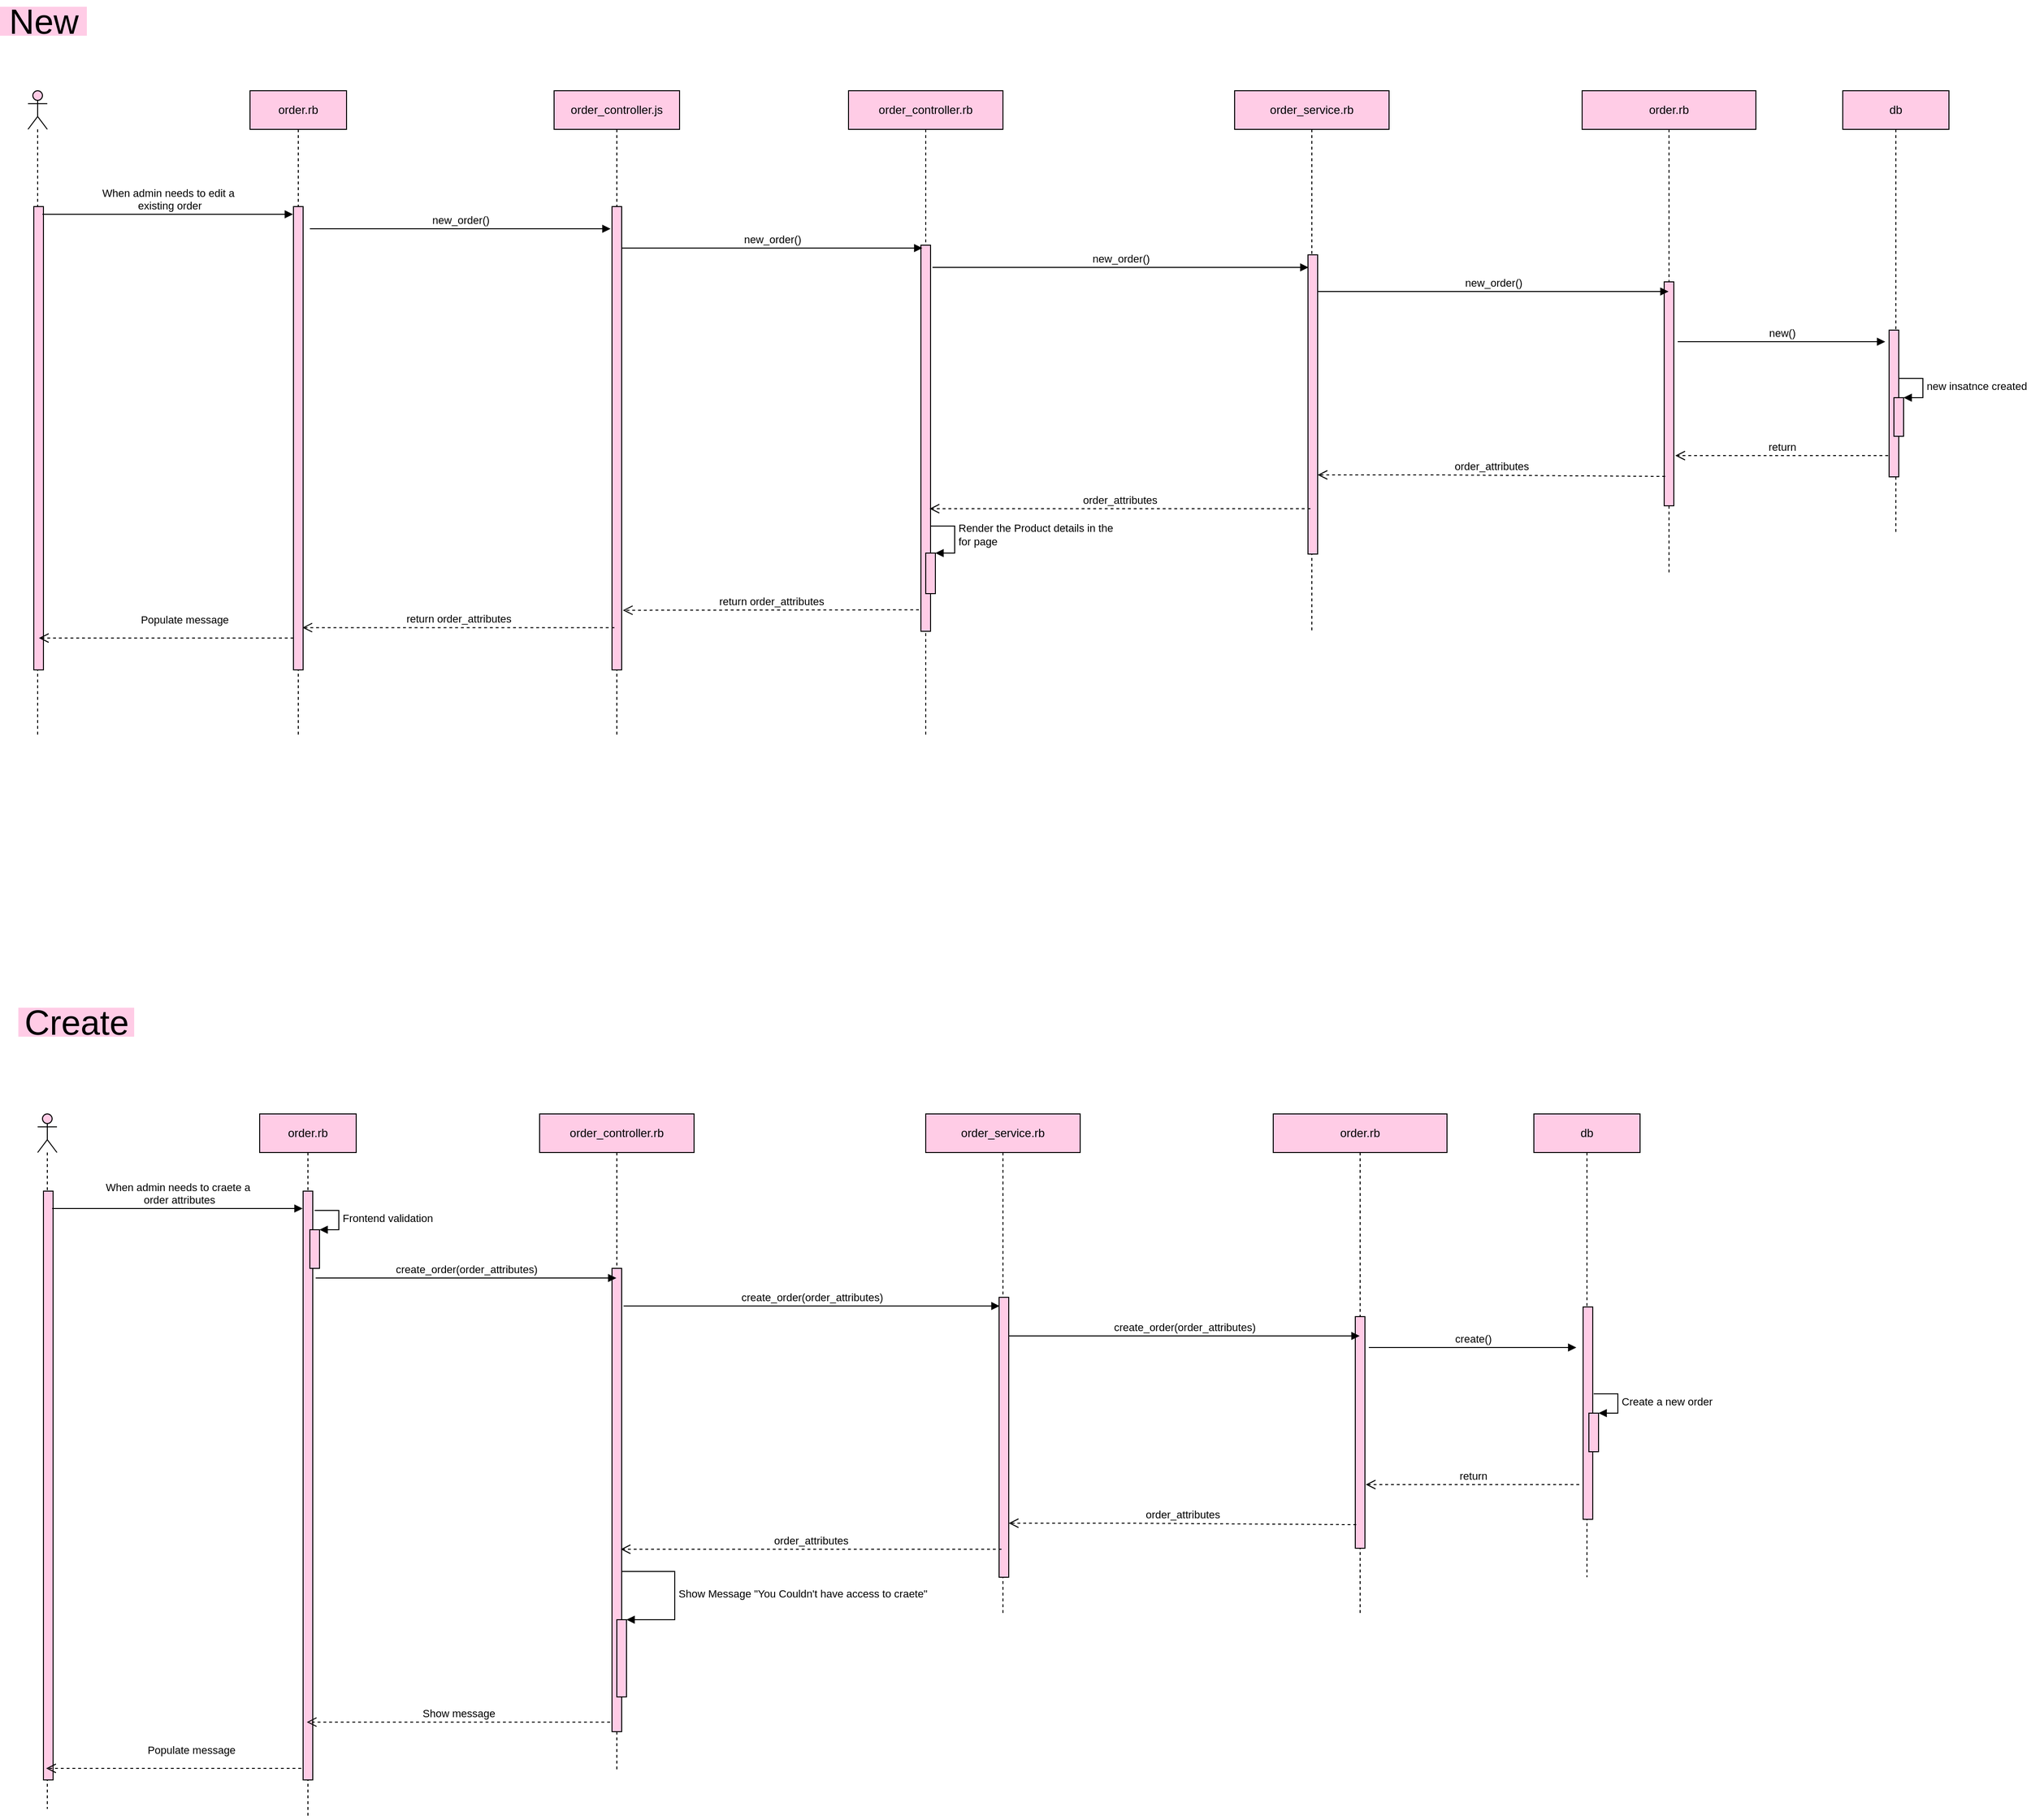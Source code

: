<mxfile version="13.0.3" type="device" pages="3"><diagram id="nm7BS-JDiV_uuHnRwD9k" name="Create"><mxGraphModel dx="1268" dy="1805" grid="1" gridSize="10" guides="1" tooltips="1" connect="1" arrows="1" fold="1" page="1" pageScale="1" pageWidth="827" pageHeight="1169" math="0" shadow="0"><root><mxCell id="0"/><mxCell id="1" parent="0"/><mxCell id="7N0BUDodsYGgZZPjnXrO-1" value="" style="shape=umlLifeline;participant=umlActor;perimeter=lifelinePerimeter;whiteSpace=wrap;html=1;container=1;collapsible=0;recursiveResize=0;verticalAlign=top;spacingTop=36;labelBackgroundColor=#ffffff;outlineConnect=0;fillColor=#FFCCE6;" parent="1" vertex="1"><mxGeometry x="40" y="40" width="20" height="720" as="geometry"/></mxCell><mxCell id="7N0BUDodsYGgZZPjnXrO-11" value="" style="html=1;points=[];perimeter=orthogonalPerimeter;fillColor=#FFCCE6;" parent="7N0BUDodsYGgZZPjnXrO-1" vertex="1"><mxGeometry x="6" y="80" width="10" height="610" as="geometry"/></mxCell><mxCell id="7N0BUDodsYGgZZPjnXrO-2" value="order.rb" style="shape=umlLifeline;perimeter=lifelinePerimeter;whiteSpace=wrap;html=1;container=1;collapsible=0;recursiveResize=0;outlineConnect=0;fillColor=#FFCCE6;" parent="1" vertex="1"><mxGeometry x="270" y="40" width="100" height="730" as="geometry"/></mxCell><mxCell id="7N0BUDodsYGgZZPjnXrO-12" value="" style="html=1;points=[];perimeter=orthogonalPerimeter;fillColor=#FFCCE6;" parent="7N0BUDodsYGgZZPjnXrO-2" vertex="1"><mxGeometry x="45" y="80" width="10" height="610" as="geometry"/></mxCell><mxCell id="7N0BUDodsYGgZZPjnXrO-27" value="" style="html=1;points=[];perimeter=orthogonalPerimeter;fillColor=#FFCCE6;" parent="7N0BUDodsYGgZZPjnXrO-2" vertex="1"><mxGeometry x="52" y="120" width="10" height="40" as="geometry"/></mxCell><mxCell id="7N0BUDodsYGgZZPjnXrO-28" value="Frontend validation" style="edgeStyle=orthogonalEdgeStyle;html=1;align=left;spacingLeft=2;endArrow=block;rounded=0;entryX=1;entryY=0;fillColor=#FFCCE6;" parent="7N0BUDodsYGgZZPjnXrO-2" target="7N0BUDodsYGgZZPjnXrO-27" edge="1"><mxGeometry relative="1" as="geometry"><mxPoint x="57" y="100" as="sourcePoint"/><Array as="points"><mxPoint x="82" y="100"/></Array></mxGeometry></mxCell><mxCell id="7N0BUDodsYGgZZPjnXrO-4" value="order_controller.rb" style="shape=umlLifeline;perimeter=lifelinePerimeter;whiteSpace=wrap;html=1;container=1;collapsible=0;recursiveResize=0;outlineConnect=0;fillColor=#FFCCE6;" parent="1" vertex="1"><mxGeometry x="560" y="40" width="160" height="680" as="geometry"/></mxCell><mxCell id="7N0BUDodsYGgZZPjnXrO-13" value="" style="html=1;points=[];perimeter=orthogonalPerimeter;fillColor=#FFCCE6;" parent="7N0BUDodsYGgZZPjnXrO-4" vertex="1"><mxGeometry x="75" y="160" width="10" height="480" as="geometry"/></mxCell><mxCell id="7N0BUDodsYGgZZPjnXrO-7" value="db" style="shape=umlLifeline;perimeter=lifelinePerimeter;whiteSpace=wrap;html=1;container=1;collapsible=0;recursiveResize=0;outlineConnect=0;fillColor=#FFCCE6;" parent="1" vertex="1"><mxGeometry x="1590" y="40" width="110" height="480" as="geometry"/></mxCell><mxCell id="7N0BUDodsYGgZZPjnXrO-16" value="" style="html=1;points=[];perimeter=orthogonalPerimeter;fillColor=#FFCCE6;" parent="7N0BUDodsYGgZZPjnXrO-7" vertex="1"><mxGeometry x="51" y="200" width="10" height="220" as="geometry"/></mxCell><mxCell id="7N0BUDodsYGgZZPjnXrO-32" value="" style="html=1;points=[];perimeter=orthogonalPerimeter;fillColor=#FFCCE6;" parent="7N0BUDodsYGgZZPjnXrO-7" vertex="1"><mxGeometry x="57" y="310" width="10" height="40" as="geometry"/></mxCell><mxCell id="7N0BUDodsYGgZZPjnXrO-33" value="Create a new order" style="edgeStyle=orthogonalEdgeStyle;html=1;align=left;spacingLeft=2;endArrow=block;rounded=0;entryX=1;entryY=0;fillColor=#FFCCE6;" parent="7N0BUDodsYGgZZPjnXrO-7" target="7N0BUDodsYGgZZPjnXrO-32" edge="1"><mxGeometry relative="1" as="geometry"><mxPoint x="62" y="290" as="sourcePoint"/><Array as="points"><mxPoint x="87" y="290"/></Array></mxGeometry></mxCell><mxCell id="7N0BUDodsYGgZZPjnXrO-5" value="order_service.rb" style="shape=umlLifeline;perimeter=lifelinePerimeter;whiteSpace=wrap;html=1;container=1;collapsible=0;recursiveResize=0;outlineConnect=0;fillColor=#FFCCE6;" parent="1" vertex="1"><mxGeometry x="960" y="40" width="160" height="520" as="geometry"/></mxCell><mxCell id="7N0BUDodsYGgZZPjnXrO-6" value="order.rb" style="shape=umlLifeline;perimeter=lifelinePerimeter;whiteSpace=wrap;html=1;container=1;collapsible=0;recursiveResize=0;outlineConnect=0;fillColor=#FFCCE6;" parent="1" vertex="1"><mxGeometry x="1320" y="40" width="180" height="520" as="geometry"/></mxCell><mxCell id="7N0BUDodsYGgZZPjnXrO-14" value="" style="html=1;points=[];perimeter=orthogonalPerimeter;fillColor=#FFCCE6;" parent="1" vertex="1"><mxGeometry x="1036" y="230" width="10" height="290" as="geometry"/></mxCell><mxCell id="7N0BUDodsYGgZZPjnXrO-15" value="" style="html=1;points=[];perimeter=orthogonalPerimeter;fillColor=#FFCCE6;" parent="1" vertex="1"><mxGeometry x="1405" y="250" width="10" height="240" as="geometry"/></mxCell><mxCell id="7N0BUDodsYGgZZPjnXrO-17" value="When admin needs to craete a&lt;br&gt;&amp;nbsp;order attributes" style="html=1;verticalAlign=bottom;endArrow=block;fillColor=#FFCCE6;" parent="1" edge="1"><mxGeometry width="80" relative="1" as="geometry"><mxPoint x="55" y="138" as="sourcePoint"/><mxPoint x="314.5" y="138" as="targetPoint"/></mxGeometry></mxCell><mxCell id="7N0BUDodsYGgZZPjnXrO-18" value="Populate message" style="html=1;verticalAlign=bottom;endArrow=open;dashed=1;endSize=8;exitX=-0.2;exitY=0.95;exitDx=0;exitDy=0;exitPerimeter=0;fillColor=#FFCCE6;" parent="1" edge="1"><mxGeometry x="-0.138" y="-10" relative="1" as="geometry"><mxPoint x="313" y="718.0" as="sourcePoint"/><mxPoint x="48.833" y="718.0" as="targetPoint"/><mxPoint as="offset"/></mxGeometry></mxCell><mxCell id="7N0BUDodsYGgZZPjnXrO-19" value="create_order(order_attributes)" style="html=1;verticalAlign=bottom;endArrow=block;fillColor=#FFCCE6;" parent="1" edge="1"><mxGeometry width="80" relative="1" as="geometry"><mxPoint x="328" y="210" as="sourcePoint"/><mxPoint x="639.5" y="210" as="targetPoint"/></mxGeometry></mxCell><mxCell id="7N0BUDodsYGgZZPjnXrO-20" value="create_order(order_attributes)" style="html=1;verticalAlign=bottom;endArrow=block;fillColor=#FFCCE6;" parent="1" edge="1"><mxGeometry width="80" relative="1" as="geometry"><mxPoint x="647" y="239" as="sourcePoint"/><mxPoint x="1036.5" y="239" as="targetPoint"/></mxGeometry></mxCell><mxCell id="7N0BUDodsYGgZZPjnXrO-21" value="create_order(order_attributes)" style="html=1;verticalAlign=bottom;endArrow=block;fillColor=#FFCCE6;" parent="1" edge="1"><mxGeometry width="80" relative="1" as="geometry"><mxPoint x="1046" y="270" as="sourcePoint"/><mxPoint x="1409.5" y="270" as="targetPoint"/></mxGeometry></mxCell><mxCell id="7N0BUDodsYGgZZPjnXrO-22" value="create()" style="html=1;verticalAlign=bottom;endArrow=block;fillColor=#FFCCE6;" parent="1" edge="1"><mxGeometry width="80" relative="1" as="geometry"><mxPoint x="1419" y="282" as="sourcePoint"/><mxPoint x="1634" y="282" as="targetPoint"/></mxGeometry></mxCell><mxCell id="7N0BUDodsYGgZZPjnXrO-23" value="return" style="html=1;verticalAlign=bottom;endArrow=open;dashed=1;endSize=8;fillColor=#FFCCE6;" parent="1" edge="1"><mxGeometry relative="1" as="geometry"><mxPoint x="1637" y="424" as="sourcePoint"/><mxPoint x="1415.833" y="424" as="targetPoint"/></mxGeometry></mxCell><mxCell id="7N0BUDodsYGgZZPjnXrO-24" value="Show message" style="html=1;verticalAlign=bottom;endArrow=open;dashed=1;endSize=8;exitX=-0.2;exitY=0.932;exitDx=0;exitDy=0;exitPerimeter=0;fillColor=#FFCCE6;" parent="1" edge="1"><mxGeometry relative="1" as="geometry"><mxPoint x="633" y="670.08" as="sourcePoint"/><mxPoint x="318.833" y="670.08" as="targetPoint"/></mxGeometry></mxCell><mxCell id="7N0BUDodsYGgZZPjnXrO-25" value="order_attributes" style="html=1;verticalAlign=bottom;endArrow=open;dashed=1;endSize=8;exitX=0.1;exitY=0.526;exitDx=0;exitDy=0;exitPerimeter=0;fillColor=#FFCCE6;" parent="1" edge="1"><mxGeometry relative="1" as="geometry"><mxPoint x="1406.0" y="465.55" as="sourcePoint"/><mxPoint x="1046" y="464" as="targetPoint"/><Array as="points"><mxPoint x="1170" y="464"/></Array></mxGeometry></mxCell><mxCell id="7N0BUDodsYGgZZPjnXrO-26" value="order_attributes" style="html=1;verticalAlign=bottom;endArrow=open;dashed=1;endSize=8;fillColor=#FFCCE6;" parent="1" edge="1"><mxGeometry relative="1" as="geometry"><mxPoint x="1038.5" y="491" as="sourcePoint"/><mxPoint x="644" y="491" as="targetPoint"/></mxGeometry></mxCell><mxCell id="7N0BUDodsYGgZZPjnXrO-35" value="" style="html=1;points=[];perimeter=orthogonalPerimeter;fillColor=#FFCCE6;" parent="1" vertex="1"><mxGeometry x="640" y="564" width="10" height="80" as="geometry"/></mxCell><mxCell id="7N0BUDodsYGgZZPjnXrO-36" value="Show Message &quot;You Couldn't have access to craete&quot;" style="edgeStyle=orthogonalEdgeStyle;html=1;align=left;spacingLeft=2;endArrow=block;rounded=0;entryX=1;entryY=0;fillColor=#FFCCE6;" parent="1" target="7N0BUDodsYGgZZPjnXrO-35" edge="1"><mxGeometry relative="1" as="geometry"><mxPoint x="645" y="514" as="sourcePoint"/><Array as="points"><mxPoint x="700" y="514"/><mxPoint x="700" y="564"/></Array></mxGeometry></mxCell><mxCell id="Ip2Vl62T8jifObT4WqKM-1" value="" style="shape=umlLifeline;participant=umlActor;perimeter=lifelinePerimeter;whiteSpace=wrap;html=1;container=1;collapsible=0;recursiveResize=0;verticalAlign=top;spacingTop=36;labelBackgroundColor=#ffffff;outlineConnect=0;fillColor=#FFCCE6;" parent="1" vertex="1"><mxGeometry x="30" y="-1020" width="20" height="670" as="geometry"/></mxCell><mxCell id="Ip2Vl62T8jifObT4WqKM-2" value="" style="html=1;points=[];perimeter=orthogonalPerimeter;fillColor=#FFCCE6;" parent="Ip2Vl62T8jifObT4WqKM-1" vertex="1"><mxGeometry x="6" y="120" width="10" height="480" as="geometry"/></mxCell><mxCell id="Ip2Vl62T8jifObT4WqKM-3" value="order.rb" style="shape=umlLifeline;perimeter=lifelinePerimeter;whiteSpace=wrap;html=1;container=1;collapsible=0;recursiveResize=0;outlineConnect=0;fillColor=#FFCCE6;" parent="1" vertex="1"><mxGeometry x="260" y="-1020" width="100" height="670" as="geometry"/></mxCell><mxCell id="Ip2Vl62T8jifObT4WqKM-4" value="" style="html=1;points=[];perimeter=orthogonalPerimeter;fillColor=#FFCCE6;" parent="Ip2Vl62T8jifObT4WqKM-3" vertex="1"><mxGeometry x="45" y="120" width="10" height="480" as="geometry"/></mxCell><mxCell id="Ip2Vl62T8jifObT4WqKM-5" value="order_controller.rb" style="shape=umlLifeline;perimeter=lifelinePerimeter;whiteSpace=wrap;html=1;container=1;collapsible=0;recursiveResize=0;outlineConnect=0;fillColor=#FFCCE6;" parent="1" vertex="1"><mxGeometry x="880" y="-1020" width="160" height="670" as="geometry"/></mxCell><mxCell id="Ip2Vl62T8jifObT4WqKM-6" value="" style="html=1;points=[];perimeter=orthogonalPerimeter;fillColor=#FFCCE6;" parent="Ip2Vl62T8jifObT4WqKM-5" vertex="1"><mxGeometry x="75" y="160" width="10" height="400" as="geometry"/></mxCell><mxCell id="Ip2Vl62T8jifObT4WqKM-7" value="db" style="shape=umlLifeline;perimeter=lifelinePerimeter;whiteSpace=wrap;html=1;container=1;collapsible=0;recursiveResize=0;outlineConnect=0;fillColor=#FFCCE6;" parent="1" vertex="1"><mxGeometry x="1910" y="-1020" width="110" height="460" as="geometry"/></mxCell><mxCell id="Ip2Vl62T8jifObT4WqKM-8" value="" style="html=1;points=[];perimeter=orthogonalPerimeter;fillColor=#FFCCE6;" parent="Ip2Vl62T8jifObT4WqKM-7" vertex="1"><mxGeometry x="48" y="248" width="10" height="152" as="geometry"/></mxCell><mxCell id="Ip2Vl62T8jifObT4WqKM-9" value="" style="html=1;points=[];perimeter=orthogonalPerimeter;fillColor=#FFCCE6;" parent="Ip2Vl62T8jifObT4WqKM-7" vertex="1"><mxGeometry x="53" y="318" width="10" height="40" as="geometry"/></mxCell><mxCell id="Ip2Vl62T8jifObT4WqKM-10" value="new insatnce created&amp;nbsp;" style="edgeStyle=orthogonalEdgeStyle;html=1;align=left;spacingLeft=2;endArrow=block;rounded=0;entryX=1;entryY=0;fillColor=#FFCCE6;" parent="Ip2Vl62T8jifObT4WqKM-7" target="Ip2Vl62T8jifObT4WqKM-9" edge="1"><mxGeometry relative="1" as="geometry"><mxPoint x="58" y="298" as="sourcePoint"/><Array as="points"><mxPoint x="83" y="298"/></Array></mxGeometry></mxCell><mxCell id="Ip2Vl62T8jifObT4WqKM-11" value="order_service.rb" style="shape=umlLifeline;perimeter=lifelinePerimeter;whiteSpace=wrap;html=1;container=1;collapsible=0;recursiveResize=0;outlineConnect=0;fillColor=#FFCCE6;" parent="1" vertex="1"><mxGeometry x="1280" y="-1020" width="160" height="560" as="geometry"/></mxCell><mxCell id="Ip2Vl62T8jifObT4WqKM-12" value="order.rb" style="shape=umlLifeline;perimeter=lifelinePerimeter;whiteSpace=wrap;html=1;container=1;collapsible=0;recursiveResize=0;outlineConnect=0;fillColor=#FFCCE6;" parent="1" vertex="1"><mxGeometry x="1640" y="-1020" width="180" height="500" as="geometry"/></mxCell><mxCell id="Ip2Vl62T8jifObT4WqKM-13" value="" style="html=1;points=[];perimeter=orthogonalPerimeter;fillColor=#FFCCE6;" parent="1" vertex="1"><mxGeometry x="1356" y="-850" width="10" height="310" as="geometry"/></mxCell><mxCell id="Ip2Vl62T8jifObT4WqKM-14" value="" style="html=1;points=[];perimeter=orthogonalPerimeter;fillColor=#FFCCE6;" parent="1" vertex="1"><mxGeometry x="1725" y="-822" width="10" height="232" as="geometry"/></mxCell><mxCell id="Ip2Vl62T8jifObT4WqKM-15" value="When admin needs to edit a&lt;br&gt;&amp;nbsp;existing order" style="html=1;verticalAlign=bottom;endArrow=block;fillColor=#FFCCE6;" parent="1" edge="1"><mxGeometry width="80" relative="1" as="geometry"><mxPoint x="45" y="-892" as="sourcePoint"/><mxPoint x="304.5" y="-892" as="targetPoint"/></mxGeometry></mxCell><mxCell id="Ip2Vl62T8jifObT4WqKM-16" value="Populate message" style="html=1;verticalAlign=bottom;endArrow=open;dashed=1;endSize=8;exitX=-0.2;exitY=0.95;exitDx=0;exitDy=0;exitPerimeter=0;fillColor=#FFCCE6;" parent="1" edge="1"><mxGeometry x="-0.138" y="-10" relative="1" as="geometry"><mxPoint x="305" y="-453" as="sourcePoint"/><mxPoint x="41.324" y="-453" as="targetPoint"/><mxPoint as="offset"/></mxGeometry></mxCell><mxCell id="Ip2Vl62T8jifObT4WqKM-17" value="new_order()" style="html=1;verticalAlign=bottom;endArrow=block;fillColor=#FFCCE6;" parent="1" edge="1"><mxGeometry width="80" relative="1" as="geometry"><mxPoint x="645" y="-857" as="sourcePoint"/><mxPoint x="956.5" y="-857" as="targetPoint"/></mxGeometry></mxCell><mxCell id="Ip2Vl62T8jifObT4WqKM-18" value="new_order()" style="html=1;verticalAlign=bottom;endArrow=block;fillColor=#FFCCE6;" parent="1" edge="1"><mxGeometry width="80" relative="1" as="geometry"><mxPoint x="967" y="-837" as="sourcePoint"/><mxPoint x="1356.5" y="-837" as="targetPoint"/></mxGeometry></mxCell><mxCell id="Ip2Vl62T8jifObT4WqKM-19" value="new_order()" style="html=1;verticalAlign=bottom;endArrow=block;fillColor=#FFCCE6;" parent="1" edge="1"><mxGeometry width="80" relative="1" as="geometry"><mxPoint x="1366" y="-812" as="sourcePoint"/><mxPoint x="1729.5" y="-812" as="targetPoint"/></mxGeometry></mxCell><mxCell id="Ip2Vl62T8jifObT4WqKM-20" value="new()" style="html=1;verticalAlign=bottom;endArrow=block;fillColor=#FFCCE6;" parent="1" edge="1"><mxGeometry width="80" relative="1" as="geometry"><mxPoint x="1739" y="-760" as="sourcePoint"/><mxPoint x="1954" y="-760" as="targetPoint"/></mxGeometry></mxCell><mxCell id="Ip2Vl62T8jifObT4WqKM-21" value="return" style="html=1;verticalAlign=bottom;endArrow=open;dashed=1;endSize=8;fillColor=#FFCCE6;" parent="1" edge="1"><mxGeometry relative="1" as="geometry"><mxPoint x="1957" y="-642" as="sourcePoint"/><mxPoint x="1736.5" y="-642" as="targetPoint"/></mxGeometry></mxCell><mxCell id="Ip2Vl62T8jifObT4WqKM-22" value="return order_attributes" style="html=1;verticalAlign=bottom;endArrow=open;dashed=1;endSize=8;exitX=-0.2;exitY=0.932;exitDx=0;exitDy=0;exitPerimeter=0;entryX=1.129;entryY=0.798;entryDx=0;entryDy=0;entryPerimeter=0;fillColor=#FFCCE6;" parent="1" edge="1"><mxGeometry relative="1" as="geometry"><mxPoint x="953.0" y="-482.28" as="sourcePoint"/><mxPoint x="646.29" y="-481.76" as="targetPoint"/></mxGeometry></mxCell><mxCell id="Ip2Vl62T8jifObT4WqKM-23" value="order_attributes" style="html=1;verticalAlign=bottom;endArrow=open;dashed=1;endSize=8;exitX=0.1;exitY=0.526;exitDx=0;exitDy=0;exitPerimeter=0;fillColor=#FFCCE6;" parent="1" edge="1"><mxGeometry relative="1" as="geometry"><mxPoint x="1726" y="-620.45" as="sourcePoint"/><mxPoint x="1366" y="-622" as="targetPoint"/><Array as="points"><mxPoint x="1490" y="-622"/></Array></mxGeometry></mxCell><mxCell id="Ip2Vl62T8jifObT4WqKM-24" value="order_attributes" style="html=1;verticalAlign=bottom;endArrow=open;dashed=1;endSize=8;fillColor=#FFCCE6;" parent="1" edge="1"><mxGeometry relative="1" as="geometry"><mxPoint x="1358.5" y="-587" as="sourcePoint"/><mxPoint x="964.0" y="-587" as="targetPoint"/></mxGeometry></mxCell><mxCell id="Ip2Vl62T8jifObT4WqKM-25" value="" style="html=1;points=[];perimeter=orthogonalPerimeter;fillColor=#FFCCE6;" parent="1" vertex="1"><mxGeometry x="960" y="-541" width="10" height="42" as="geometry"/></mxCell><mxCell id="Ip2Vl62T8jifObT4WqKM-26" value="Render the Product details in the&amp;nbsp;&lt;br&gt;for page" style="edgeStyle=orthogonalEdgeStyle;html=1;align=left;spacingLeft=2;endArrow=block;rounded=0;entryX=1;entryY=0;fillColor=#FFCCE6;" parent="1" target="Ip2Vl62T8jifObT4WqKM-25" edge="1"><mxGeometry relative="1" as="geometry"><mxPoint x="970" y="-569.0" as="sourcePoint"/><Array as="points"><mxPoint x="965" y="-569"/><mxPoint x="990" y="-569"/><mxPoint x="990" y="-541"/></Array></mxGeometry></mxCell><mxCell id="Ip2Vl62T8jifObT4WqKM-27" value="order_controller.js" style="shape=umlLifeline;perimeter=lifelinePerimeter;whiteSpace=wrap;html=1;container=1;collapsible=0;recursiveResize=0;outlineConnect=0;fillColor=#FFCCE6;" parent="1" vertex="1"><mxGeometry x="575" y="-1020" width="130" height="670" as="geometry"/></mxCell><mxCell id="Ip2Vl62T8jifObT4WqKM-28" value="" style="html=1;points=[];perimeter=orthogonalPerimeter;fillColor=#FFCCE6;" parent="Ip2Vl62T8jifObT4WqKM-27" vertex="1"><mxGeometry x="60" y="120" width="10" height="480" as="geometry"/></mxCell><mxCell id="Ip2Vl62T8jifObT4WqKM-29" value="new_order()" style="html=1;verticalAlign=bottom;endArrow=block;fillColor=#FFCCE6;" parent="1" edge="1"><mxGeometry width="80" relative="1" as="geometry"><mxPoint x="322" y="-877" as="sourcePoint"/><mxPoint x="633.5" y="-877" as="targetPoint"/></mxGeometry></mxCell><mxCell id="Ip2Vl62T8jifObT4WqKM-30" value="return order_attributes" style="html=1;verticalAlign=bottom;endArrow=open;dashed=1;endSize=8;entryX=1.129;entryY=0.798;entryDx=0;entryDy=0;entryPerimeter=0;fillColor=#FFCCE6;" parent="1" edge="1"><mxGeometry relative="1" as="geometry"><mxPoint x="637.5" y="-463.76" as="sourcePoint"/><mxPoint x="314.29" y="-463.76" as="targetPoint"/></mxGeometry></mxCell><mxCell id="Ip2Vl62T8jifObT4WqKM-38" value="&lt;font style=&quot;font-size: 36px&quot;&gt;New&lt;/font&gt;" style="text;html=1;align=center;verticalAlign=middle;resizable=0;points=[];autosize=1;fillColor=#FFCCE6;" parent="1" vertex="1"><mxGeometry x="1" y="-1107" width="90" height="30" as="geometry"/></mxCell><mxCell id="Ip2Vl62T8jifObT4WqKM-39" value="&lt;font style=&quot;font-size: 36px&quot;&gt;Create&lt;/font&gt;" style="text;html=1;align=center;verticalAlign=middle;resizable=0;points=[];autosize=1;fillColor=#FFCCE6;" parent="1" vertex="1"><mxGeometry x="20" y="-70" width="120" height="30" as="geometry"/></mxCell></root></mxGraphModel></diagram><diagram id="yzkjlndB5CCbAwkxDMme" name="Update"><mxGraphModel dx="2095" dy="2974" grid="1" gridSize="10" guides="1" tooltips="1" connect="1" arrows="1" fold="1" page="1" pageScale="1" pageWidth="827" pageHeight="1169" math="0" shadow="0"><root><mxCell id="dAuo-VSmr6j9BvZcp_Sr-0"/><mxCell id="dAuo-VSmr6j9BvZcp_Sr-1" parent="dAuo-VSmr6j9BvZcp_Sr-0"/><mxCell id="L5x3Cxgw_IZW_KWPJqDj-0" value="" style="shape=umlLifeline;participant=umlActor;perimeter=lifelinePerimeter;whiteSpace=wrap;html=1;container=1;collapsible=0;recursiveResize=0;verticalAlign=top;spacingTop=36;labelBackgroundColor=#ffffff;outlineConnect=0;fillColor=#FFE6CC;" parent="dAuo-VSmr6j9BvZcp_Sr-1" vertex="1"><mxGeometry x="-270" y="-1160" width="20" height="840" as="geometry"/></mxCell><mxCell id="L5x3Cxgw_IZW_KWPJqDj-1" value="" style="html=1;points=[];perimeter=orthogonalPerimeter;fillColor=#FFE6CC;" parent="L5x3Cxgw_IZW_KWPJqDj-0" vertex="1"><mxGeometry x="6" y="120" width="10" height="670" as="geometry"/></mxCell><mxCell id="L5x3Cxgw_IZW_KWPJqDj-2" value="order.rb" style="shape=umlLifeline;perimeter=lifelinePerimeter;whiteSpace=wrap;html=1;container=1;collapsible=0;recursiveResize=0;outlineConnect=0;fillColor=#FFE6CC;" parent="dAuo-VSmr6j9BvZcp_Sr-1" vertex="1"><mxGeometry x="-40" y="-1160" width="100" height="880" as="geometry"/></mxCell><mxCell id="L5x3Cxgw_IZW_KWPJqDj-3" value="" style="html=1;points=[];perimeter=orthogonalPerimeter;fillColor=#FFE6CC;" parent="L5x3Cxgw_IZW_KWPJqDj-2" vertex="1"><mxGeometry x="45" y="120" width="10" height="680" as="geometry"/></mxCell><mxCell id="L5x3Cxgw_IZW_KWPJqDj-6" value="order_controller.rb" style="shape=umlLifeline;perimeter=lifelinePerimeter;whiteSpace=wrap;html=1;container=1;collapsible=0;recursiveResize=0;outlineConnect=0;fillColor=#FFE6CC;" parent="dAuo-VSmr6j9BvZcp_Sr-1" vertex="1"><mxGeometry x="580" y="-1160" width="160" height="810" as="geometry"/></mxCell><mxCell id="L5x3Cxgw_IZW_KWPJqDj-7" value="" style="html=1;points=[];perimeter=orthogonalPerimeter;fillColor=#FFE6CC;" parent="L5x3Cxgw_IZW_KWPJqDj-6" vertex="1"><mxGeometry x="75" y="160" width="10" height="610" as="geometry"/></mxCell><mxCell id="L5x3Cxgw_IZW_KWPJqDj-8" value="db" style="shape=umlLifeline;perimeter=lifelinePerimeter;whiteSpace=wrap;html=1;container=1;collapsible=0;recursiveResize=0;outlineConnect=0;fillColor=#FFE6CC;" parent="dAuo-VSmr6j9BvZcp_Sr-1" vertex="1"><mxGeometry x="1610" y="-1160" width="110" height="650" as="geometry"/></mxCell><mxCell id="L5x3Cxgw_IZW_KWPJqDj-9" value="" style="html=1;points=[];perimeter=orthogonalPerimeter;fillColor=#FFE6CC;" parent="L5x3Cxgw_IZW_KWPJqDj-8" vertex="1"><mxGeometry x="48" y="248" width="10" height="370" as="geometry"/></mxCell><mxCell id="L5x3Cxgw_IZW_KWPJqDj-10" value="" style="html=1;points=[];perimeter=orthogonalPerimeter;fillColor=#FFE6CC;" parent="L5x3Cxgw_IZW_KWPJqDj-8" vertex="1"><mxGeometry x="53" y="318" width="10" height="40" as="geometry"/></mxCell><mxCell id="L5x3Cxgw_IZW_KWPJqDj-11" value="given id data is existed" style="edgeStyle=orthogonalEdgeStyle;html=1;align=left;spacingLeft=2;endArrow=block;rounded=0;entryX=1;entryY=0;fillColor=#FFE6CC;" parent="L5x3Cxgw_IZW_KWPJqDj-8" target="L5x3Cxgw_IZW_KWPJqDj-10" edge="1"><mxGeometry relative="1" as="geometry"><mxPoint x="58" y="298" as="sourcePoint"/><Array as="points"><mxPoint x="83" y="298"/></Array></mxGeometry></mxCell><mxCell id="L5x3Cxgw_IZW_KWPJqDj-12" value="order_service.rb" style="shape=umlLifeline;perimeter=lifelinePerimeter;whiteSpace=wrap;html=1;container=1;collapsible=0;recursiveResize=0;outlineConnect=0;fillColor=#FFE6CC;" parent="dAuo-VSmr6j9BvZcp_Sr-1" vertex="1"><mxGeometry x="980" y="-1160" width="160" height="750" as="geometry"/></mxCell><mxCell id="L5x3Cxgw_IZW_KWPJqDj-13" value="order.rb" style="shape=umlLifeline;perimeter=lifelinePerimeter;whiteSpace=wrap;html=1;container=1;collapsible=0;recursiveResize=0;outlineConnect=0;fillColor=#FFE6CC;" parent="dAuo-VSmr6j9BvZcp_Sr-1" vertex="1"><mxGeometry x="1340" y="-1160" width="180" height="690" as="geometry"/></mxCell><mxCell id="L5x3Cxgw_IZW_KWPJqDj-14" value="" style="html=1;points=[];perimeter=orthogonalPerimeter;fillColor=#FFE6CC;" parent="dAuo-VSmr6j9BvZcp_Sr-1" vertex="1"><mxGeometry x="1056" y="-990" width="10" height="520" as="geometry"/></mxCell><mxCell id="L5x3Cxgw_IZW_KWPJqDj-15" value="" style="html=1;points=[];perimeter=orthogonalPerimeter;fillColor=#FFE6CC;" parent="dAuo-VSmr6j9BvZcp_Sr-1" vertex="1"><mxGeometry x="1425" y="-962" width="10" height="430" as="geometry"/></mxCell><mxCell id="L5x3Cxgw_IZW_KWPJqDj-16" value="When admin needs to edit a&lt;br&gt;&amp;nbsp;existing order" style="html=1;verticalAlign=bottom;endArrow=block;fillColor=#FFE6CC;" parent="dAuo-VSmr6j9BvZcp_Sr-1" edge="1"><mxGeometry width="80" relative="1" as="geometry"><mxPoint x="-255" y="-1032" as="sourcePoint"/><mxPoint x="4.5" y="-1032" as="targetPoint"/></mxGeometry></mxCell><mxCell id="L5x3Cxgw_IZW_KWPJqDj-17" value="Populate message" style="html=1;verticalAlign=bottom;endArrow=open;dashed=1;endSize=8;exitX=-0.2;exitY=0.95;exitDx=0;exitDy=0;exitPerimeter=0;fillColor=#FFE6CC;" parent="dAuo-VSmr6j9BvZcp_Sr-1" edge="1"><mxGeometry x="-0.138" y="-10" relative="1" as="geometry"><mxPoint x="5" y="-401" as="sourcePoint"/><mxPoint x="-258.676" y="-401" as="targetPoint"/><mxPoint as="offset"/></mxGeometry></mxCell><mxCell id="L5x3Cxgw_IZW_KWPJqDj-18" value="edit_order(order_id)" style="html=1;verticalAlign=bottom;endArrow=block;fillColor=#FFE6CC;" parent="dAuo-VSmr6j9BvZcp_Sr-1" edge="1"><mxGeometry width="80" relative="1" as="geometry"><mxPoint x="345" y="-997" as="sourcePoint"/><mxPoint x="656.5" y="-997" as="targetPoint"/></mxGeometry></mxCell><mxCell id="L5x3Cxgw_IZW_KWPJqDj-19" value="edit_order(order_id)" style="html=1;verticalAlign=bottom;endArrow=block;fillColor=#FFE6CC;" parent="dAuo-VSmr6j9BvZcp_Sr-1" edge="1"><mxGeometry width="80" relative="1" as="geometry"><mxPoint x="667" y="-977" as="sourcePoint"/><mxPoint x="1056.5" y="-977" as="targetPoint"/></mxGeometry></mxCell><mxCell id="L5x3Cxgw_IZW_KWPJqDj-20" value="edit_order(order_id)" style="html=1;verticalAlign=bottom;endArrow=block;fillColor=#FFE6CC;" parent="dAuo-VSmr6j9BvZcp_Sr-1" edge="1"><mxGeometry width="80" relative="1" as="geometry"><mxPoint x="1066" y="-952" as="sourcePoint"/><mxPoint x="1429.5" y="-952" as="targetPoint"/></mxGeometry></mxCell><mxCell id="L5x3Cxgw_IZW_KWPJqDj-21" value="exists?(order_id)" style="html=1;verticalAlign=bottom;endArrow=block;fillColor=#FFE6CC;" parent="dAuo-VSmr6j9BvZcp_Sr-1" edge="1"><mxGeometry width="80" relative="1" as="geometry"><mxPoint x="1439" y="-900" as="sourcePoint"/><mxPoint x="1654" y="-900" as="targetPoint"/></mxGeometry></mxCell><mxCell id="L5x3Cxgw_IZW_KWPJqDj-22" value="return" style="html=1;verticalAlign=bottom;endArrow=open;dashed=1;endSize=8;fillColor=#FFE6CC;" parent="dAuo-VSmr6j9BvZcp_Sr-1" edge="1"><mxGeometry relative="1" as="geometry"><mxPoint x="1657" y="-782" as="sourcePoint"/><mxPoint x="1436.5" y="-782" as="targetPoint"/></mxGeometry></mxCell><mxCell id="L5x3Cxgw_IZW_KWPJqDj-23" value="return order_attributes" style="html=1;verticalAlign=bottom;endArrow=open;dashed=1;endSize=8;exitX=-0.2;exitY=0.932;exitDx=0;exitDy=0;exitPerimeter=0;entryX=1.129;entryY=0.798;entryDx=0;entryDy=0;entryPerimeter=0;fillColor=#FFE6CC;" parent="dAuo-VSmr6j9BvZcp_Sr-1" edge="1"><mxGeometry relative="1" as="geometry"><mxPoint x="653.0" y="-430.28" as="sourcePoint"/><mxPoint x="346.29" y="-429.76" as="targetPoint"/></mxGeometry></mxCell><mxCell id="L5x3Cxgw_IZW_KWPJqDj-24" value="return order_attributes" style="html=1;verticalAlign=bottom;endArrow=open;dashed=1;endSize=8;exitX=0.1;exitY=0.526;exitDx=0;exitDy=0;exitPerimeter=0;fillColor=#FFE6CC;" parent="dAuo-VSmr6j9BvZcp_Sr-1" edge="1"><mxGeometry relative="1" as="geometry"><mxPoint x="1426" y="-760.45" as="sourcePoint"/><mxPoint x="1066" y="-762" as="targetPoint"/><Array as="points"><mxPoint x="1190" y="-762"/></Array></mxGeometry></mxCell><mxCell id="L5x3Cxgw_IZW_KWPJqDj-25" value="return order_attributes" style="html=1;verticalAlign=bottom;endArrow=open;dashed=1;endSize=8;fillColor=#FFE6CC;" parent="dAuo-VSmr6j9BvZcp_Sr-1" edge="1"><mxGeometry relative="1" as="geometry"><mxPoint x="1058.5" y="-535" as="sourcePoint"/><mxPoint x="664" y="-535" as="targetPoint"/></mxGeometry></mxCell><mxCell id="L5x3Cxgw_IZW_KWPJqDj-26" value="" style="html=1;points=[];perimeter=orthogonalPerimeter;fillColor=#FFE6CC;" parent="dAuo-VSmr6j9BvZcp_Sr-1" vertex="1"><mxGeometry x="660" y="-489" width="10" height="42" as="geometry"/></mxCell><mxCell id="L5x3Cxgw_IZW_KWPJqDj-27" value="Render the order details in the&amp;nbsp;&lt;br&gt;for page" style="edgeStyle=orthogonalEdgeStyle;html=1;align=left;spacingLeft=2;endArrow=block;rounded=0;entryX=1;entryY=0;fillColor=#FFE6CC;" parent="dAuo-VSmr6j9BvZcp_Sr-1" target="L5x3Cxgw_IZW_KWPJqDj-26" edge="1"><mxGeometry relative="1" as="geometry"><mxPoint x="670" y="-517" as="sourcePoint"/><Array as="points"><mxPoint x="665" y="-517"/><mxPoint x="690" y="-517"/><mxPoint x="690" y="-489"/></Array></mxGeometry></mxCell><mxCell id="L5x3Cxgw_IZW_KWPJqDj-29" value="order_controller.js" style="shape=umlLifeline;perimeter=lifelinePerimeter;whiteSpace=wrap;html=1;container=1;collapsible=0;recursiveResize=0;outlineConnect=0;fillColor=#FFE6CC;" parent="dAuo-VSmr6j9BvZcp_Sr-1" vertex="1"><mxGeometry x="275" y="-1160" width="130" height="840" as="geometry"/></mxCell><mxCell id="L5x3Cxgw_IZW_KWPJqDj-30" value="" style="html=1;points=[];perimeter=orthogonalPerimeter;fillColor=#FFE6CC;" parent="L5x3Cxgw_IZW_KWPJqDj-29" vertex="1"><mxGeometry x="60" y="120" width="10" height="660" as="geometry"/></mxCell><mxCell id="L5x3Cxgw_IZW_KWPJqDj-31" value="edit_order(order_id)" style="html=1;verticalAlign=bottom;endArrow=block;fillColor=#FFE6CC;" parent="dAuo-VSmr6j9BvZcp_Sr-1" edge="1"><mxGeometry width="80" relative="1" as="geometry"><mxPoint x="22" y="-1017" as="sourcePoint"/><mxPoint x="333.5" y="-1017" as="targetPoint"/></mxGeometry></mxCell><mxCell id="L5x3Cxgw_IZW_KWPJqDj-32" value="return order_attributes" style="html=1;verticalAlign=bottom;endArrow=open;dashed=1;endSize=8;entryX=1.129;entryY=0.798;entryDx=0;entryDy=0;entryPerimeter=0;fillColor=#FFE6CC;" parent="dAuo-VSmr6j9BvZcp_Sr-1" edge="1"><mxGeometry relative="1" as="geometry"><mxPoint x="337.5" y="-411.76" as="sourcePoint"/><mxPoint x="14.29" y="-411.76" as="targetPoint"/></mxGeometry></mxCell><mxCell id="L5x3Cxgw_IZW_KWPJqDj-43" value="if order exists?" style="shape=umlFrame;whiteSpace=wrap;html=1;fillColor=#FFE6CC;width=160;height=50;" parent="dAuo-VSmr6j9BvZcp_Sr-1" vertex="1"><mxGeometry x="970" y="-752" width="430" height="240" as="geometry"/></mxCell><mxCell id="L5x3Cxgw_IZW_KWPJqDj-46" value="edit_order(order_id)" style="html=1;verticalAlign=bottom;endArrow=block;fillColor=#FFE6CC;" parent="dAuo-VSmr6j9BvZcp_Sr-1" edge="1"><mxGeometry width="80" relative="1" as="geometry"><mxPoint x="1066" y="-702" as="sourcePoint"/><mxPoint x="1429.5" y="-702" as="targetPoint"/></mxGeometry></mxCell><mxCell id="L5x3Cxgw_IZW_KWPJqDj-49" value="find(order_id)" style="html=1;verticalAlign=bottom;endArrow=block;fillColor=#FFE6CC;" parent="dAuo-VSmr6j9BvZcp_Sr-1" edge="1"><mxGeometry width="80" relative="1" as="geometry"><mxPoint x="1439" y="-680" as="sourcePoint"/><mxPoint x="1654" y="-680" as="targetPoint"/></mxGeometry></mxCell><mxCell id="L5x3Cxgw_IZW_KWPJqDj-50" value="return" style="html=1;verticalAlign=bottom;endArrow=open;dashed=1;endSize=8;fillColor=#FFE6CC;" parent="dAuo-VSmr6j9BvZcp_Sr-1" edge="1"><mxGeometry relative="1" as="geometry"><mxPoint x="1657" y="-571" as="sourcePoint"/><mxPoint x="1436.5" y="-571" as="targetPoint"/></mxGeometry></mxCell><mxCell id="L5x3Cxgw_IZW_KWPJqDj-53" value="" style="html=1;points=[];perimeter=orthogonalPerimeter;fillColor=#FFE6CC;" parent="dAuo-VSmr6j9BvZcp_Sr-1" vertex="1"><mxGeometry x="1664" y="-639" width="10" height="40" as="geometry"/></mxCell><mxCell id="L5x3Cxgw_IZW_KWPJqDj-54" value="get the data for the &lt;br&gt;respective id&amp;nbsp;" style="edgeStyle=orthogonalEdgeStyle;html=1;align=left;spacingLeft=2;endArrow=block;rounded=0;entryX=1;entryY=0;fillColor=#FFE6CC;" parent="dAuo-VSmr6j9BvZcp_Sr-1" target="L5x3Cxgw_IZW_KWPJqDj-53" edge="1"><mxGeometry relative="1" as="geometry"><mxPoint x="1669" y="-659" as="sourcePoint"/><Array as="points"><mxPoint x="1694" y="-659"/></Array></mxGeometry></mxCell><mxCell id="L5x3Cxgw_IZW_KWPJqDj-55" value="return order_attributes" style="html=1;verticalAlign=bottom;endArrow=open;dashed=1;endSize=8;fillColor=#FFE6CC;" parent="dAuo-VSmr6j9BvZcp_Sr-1" edge="1"><mxGeometry relative="1" as="geometry"><mxPoint x="1424.5" y="-554" as="sourcePoint"/><mxPoint x="1065" y="-554" as="targetPoint"/><Array as="points"><mxPoint x="1189" y="-554"/></Array></mxGeometry></mxCell><mxCell id="L5x3Cxgw_IZW_KWPJqDj-59" value="" style="shape=umlLifeline;participant=umlActor;perimeter=lifelinePerimeter;whiteSpace=wrap;html=1;container=1;collapsible=0;recursiveResize=0;verticalAlign=top;spacingTop=36;labelBackgroundColor=#ffffff;outlineConnect=0;fillColor=#FFE6CC;" parent="dAuo-VSmr6j9BvZcp_Sr-1" vertex="1"><mxGeometry x="-270" y="-20" width="20" height="720" as="geometry"/></mxCell><mxCell id="L5x3Cxgw_IZW_KWPJqDj-60" value="" style="html=1;points=[];perimeter=orthogonalPerimeter;fillColor=#FFE6CC;" parent="L5x3Cxgw_IZW_KWPJqDj-59" vertex="1"><mxGeometry x="6" y="120" width="10" height="560" as="geometry"/></mxCell><mxCell id="L5x3Cxgw_IZW_KWPJqDj-61" value="order.rb" style="shape=umlLifeline;perimeter=lifelinePerimeter;whiteSpace=wrap;html=1;container=1;collapsible=0;recursiveResize=0;outlineConnect=0;fillColor=#FFE6CC;" parent="dAuo-VSmr6j9BvZcp_Sr-1" vertex="1"><mxGeometry x="-40" y="-20" width="100" height="720" as="geometry"/></mxCell><mxCell id="L5x3Cxgw_IZW_KWPJqDj-62" value="" style="html=1;points=[];perimeter=orthogonalPerimeter;fillColor=#FFE6CC;" parent="L5x3Cxgw_IZW_KWPJqDj-61" vertex="1"><mxGeometry x="45" y="120" width="10" height="560" as="geometry"/></mxCell><mxCell id="L5x3Cxgw_IZW_KWPJqDj-63" value="order_controller.rb" style="shape=umlLifeline;perimeter=lifelinePerimeter;whiteSpace=wrap;html=1;container=1;collapsible=0;recursiveResize=0;outlineConnect=0;fillColor=#FFE6CC;" parent="dAuo-VSmr6j9BvZcp_Sr-1" vertex="1"><mxGeometry x="580" y="-20" width="160" height="680" as="geometry"/></mxCell><mxCell id="L5x3Cxgw_IZW_KWPJqDj-64" value="" style="html=1;points=[];perimeter=orthogonalPerimeter;fillColor=#FFE6CC;" parent="L5x3Cxgw_IZW_KWPJqDj-63" vertex="1"><mxGeometry x="75" y="160" width="10" height="480" as="geometry"/></mxCell><mxCell id="L5x3Cxgw_IZW_KWPJqDj-65" value="db" style="shape=umlLifeline;perimeter=lifelinePerimeter;whiteSpace=wrap;html=1;container=1;collapsible=0;recursiveResize=0;outlineConnect=0;fillColor=#FFE6CC;" parent="dAuo-VSmr6j9BvZcp_Sr-1" vertex="1"><mxGeometry x="1610" y="-20" width="110" height="560" as="geometry"/></mxCell><mxCell id="L5x3Cxgw_IZW_KWPJqDj-66" value="" style="html=1;points=[];perimeter=orthogonalPerimeter;fillColor=#FFE6CC;" parent="L5x3Cxgw_IZW_KWPJqDj-65" vertex="1"><mxGeometry x="48" y="210" width="10" height="330" as="geometry"/></mxCell><mxCell id="L5x3Cxgw_IZW_KWPJqDj-67" value="" style="html=1;points=[];perimeter=orthogonalPerimeter;fillColor=#FFE6CC;" parent="L5x3Cxgw_IZW_KWPJqDj-65" vertex="1"><mxGeometry x="53" y="263" width="10" height="40" as="geometry"/></mxCell><mxCell id="L5x3Cxgw_IZW_KWPJqDj-68" value="given id data is existed" style="edgeStyle=orthogonalEdgeStyle;html=1;align=left;spacingLeft=2;endArrow=block;rounded=0;entryX=1;entryY=0;fillColor=#FFE6CC;" parent="L5x3Cxgw_IZW_KWPJqDj-65" target="L5x3Cxgw_IZW_KWPJqDj-67" edge="1"><mxGeometry relative="1" as="geometry"><mxPoint x="58" y="243" as="sourcePoint"/><Array as="points"><mxPoint x="83" y="243"/></Array></mxGeometry></mxCell><mxCell id="L5x3Cxgw_IZW_KWPJqDj-69" value="order_service.rb" style="shape=umlLifeline;perimeter=lifelinePerimeter;whiteSpace=wrap;html=1;container=1;collapsible=0;recursiveResize=0;outlineConnect=0;fillColor=#FFE6CC;" parent="dAuo-VSmr6j9BvZcp_Sr-1" vertex="1"><mxGeometry x="980" y="-20" width="160" height="640" as="geometry"/></mxCell><mxCell id="L5x3Cxgw_IZW_KWPJqDj-70" value="order.rb" style="shape=umlLifeline;perimeter=lifelinePerimeter;whiteSpace=wrap;html=1;container=1;collapsible=0;recursiveResize=0;outlineConnect=0;fillColor=#FFE6CC;" parent="dAuo-VSmr6j9BvZcp_Sr-1" vertex="1"><mxGeometry x="1340" y="-20" width="180" height="600" as="geometry"/></mxCell><mxCell id="L5x3Cxgw_IZW_KWPJqDj-71" value="" style="html=1;points=[];perimeter=orthogonalPerimeter;fillColor=#FFE6CC;" parent="dAuo-VSmr6j9BvZcp_Sr-1" vertex="1"><mxGeometry x="1056" y="150" width="10" height="440" as="geometry"/></mxCell><mxCell id="L5x3Cxgw_IZW_KWPJqDj-72" value="" style="html=1;points=[];perimeter=orthogonalPerimeter;fillColor=#FFE6CC;" parent="dAuo-VSmr6j9BvZcp_Sr-1" vertex="1"><mxGeometry x="1425" y="178" width="10" height="362" as="geometry"/></mxCell><mxCell id="L5x3Cxgw_IZW_KWPJqDj-73" value="When admin needs to update a&lt;br&gt;&amp;nbsp;existing order" style="html=1;verticalAlign=bottom;endArrow=block;fillColor=#FFE6CC;" parent="dAuo-VSmr6j9BvZcp_Sr-1" edge="1"><mxGeometry width="80" relative="1" as="geometry"><mxPoint x="-255" y="108" as="sourcePoint"/><mxPoint x="4.5" y="108" as="targetPoint"/></mxGeometry></mxCell><mxCell id="L5x3Cxgw_IZW_KWPJqDj-74" value="Populate message" style="html=1;verticalAlign=bottom;endArrow=open;dashed=1;endSize=8;exitX=-0.2;exitY=0.95;exitDx=0;exitDy=0;exitPerimeter=0;fillColor=#FFE6CC;" parent="dAuo-VSmr6j9BvZcp_Sr-1" edge="1"><mxGeometry x="-0.138" y="-10" relative="1" as="geometry"><mxPoint x="5" y="653" as="sourcePoint"/><mxPoint x="-258.676" y="653" as="targetPoint"/><mxPoint as="offset"/></mxGeometry></mxCell><mxCell id="L5x3Cxgw_IZW_KWPJqDj-75" value="update_order(order_id,order_attributes)" style="html=1;verticalAlign=bottom;endArrow=block;fillColor=#FFE6CC;" parent="dAuo-VSmr6j9BvZcp_Sr-1" edge="1"><mxGeometry width="80" relative="1" as="geometry"><mxPoint x="345" y="143" as="sourcePoint"/><mxPoint x="656.5" y="143" as="targetPoint"/></mxGeometry></mxCell><mxCell id="L5x3Cxgw_IZW_KWPJqDj-76" value="update_order(order_id,order_attributes)" style="html=1;verticalAlign=bottom;endArrow=block;fillColor=#FFE6CC;" parent="dAuo-VSmr6j9BvZcp_Sr-1" edge="1"><mxGeometry width="80" relative="1" as="geometry"><mxPoint x="667" y="163" as="sourcePoint"/><mxPoint x="1056.5" y="163" as="targetPoint"/></mxGeometry></mxCell><mxCell id="L5x3Cxgw_IZW_KWPJqDj-77" value="update_order(order_id,order_attributes)" style="html=1;verticalAlign=bottom;endArrow=block;fillColor=#FFE6CC;" parent="dAuo-VSmr6j9BvZcp_Sr-1" edge="1"><mxGeometry width="80" relative="1" as="geometry"><mxPoint x="1066" y="188" as="sourcePoint"/><mxPoint x="1429.5" y="188" as="targetPoint"/></mxGeometry></mxCell><mxCell id="L5x3Cxgw_IZW_KWPJqDj-78" value="exists?(order_id)" style="html=1;verticalAlign=bottom;endArrow=block;fillColor=#FFE6CC;" parent="dAuo-VSmr6j9BvZcp_Sr-1" edge="1"><mxGeometry width="80" relative="1" as="geometry"><mxPoint x="1439" y="207" as="sourcePoint"/><mxPoint x="1654" y="207" as="targetPoint"/></mxGeometry></mxCell><mxCell id="L5x3Cxgw_IZW_KWPJqDj-79" value="return" style="html=1;verticalAlign=bottom;endArrow=open;dashed=1;endSize=8;fillColor=#FFE6CC;" parent="dAuo-VSmr6j9BvZcp_Sr-1" edge="1"><mxGeometry relative="1" as="geometry"><mxPoint x="1657" y="297" as="sourcePoint"/><mxPoint x="1436.5" y="297" as="targetPoint"/></mxGeometry></mxCell><mxCell id="L5x3Cxgw_IZW_KWPJqDj-80" value="return message" style="html=1;verticalAlign=bottom;endArrow=open;dashed=1;endSize=8;exitX=-0.2;exitY=0.932;exitDx=0;exitDy=0;exitPerimeter=0;entryX=1.129;entryY=0.798;entryDx=0;entryDy=0;entryPerimeter=0;fillColor=#FFE6CC;" parent="dAuo-VSmr6j9BvZcp_Sr-1" edge="1"><mxGeometry relative="1" as="geometry"><mxPoint x="653.0" y="600.72" as="sourcePoint"/><mxPoint x="346.29" y="601.24" as="targetPoint"/></mxGeometry></mxCell><mxCell id="L5x3Cxgw_IZW_KWPJqDj-81" value="order_attributes" style="html=1;verticalAlign=bottom;endArrow=open;dashed=1;endSize=8;exitX=0.1;exitY=0.526;exitDx=0;exitDy=0;exitPerimeter=0;fillColor=#FFE6CC;" parent="dAuo-VSmr6j9BvZcp_Sr-1" edge="1"><mxGeometry relative="1" as="geometry"><mxPoint x="1426" y="318.55" as="sourcePoint"/><mxPoint x="1066" y="317" as="targetPoint"/><Array as="points"><mxPoint x="1190" y="317"/></Array></mxGeometry></mxCell><mxCell id="L5x3Cxgw_IZW_KWPJqDj-82" value="order_attributes" style="html=1;verticalAlign=bottom;endArrow=open;dashed=1;endSize=8;fillColor=#FFE6CC;" parent="dAuo-VSmr6j9BvZcp_Sr-1" edge="1"><mxGeometry relative="1" as="geometry"><mxPoint x="1058.5" y="582" as="sourcePoint"/><mxPoint x="664" y="582" as="targetPoint"/></mxGeometry></mxCell><mxCell id="L5x3Cxgw_IZW_KWPJqDj-85" value="order_controller.js" style="shape=umlLifeline;perimeter=lifelinePerimeter;whiteSpace=wrap;html=1;container=1;collapsible=0;recursiveResize=0;outlineConnect=0;fillColor=#FFE6CC;" parent="dAuo-VSmr6j9BvZcp_Sr-1" vertex="1"><mxGeometry x="275" y="-20" width="130" height="720" as="geometry"/></mxCell><mxCell id="L5x3Cxgw_IZW_KWPJqDj-86" value="" style="html=1;points=[];perimeter=orthogonalPerimeter;fillColor=#FFE6CC;" parent="L5x3Cxgw_IZW_KWPJqDj-85" vertex="1"><mxGeometry x="60" y="120" width="10" height="550" as="geometry"/></mxCell><mxCell id="L5x3Cxgw_IZW_KWPJqDj-87" value="update_order(order_id,order_attributes)" style="html=1;verticalAlign=bottom;endArrow=block;fillColor=#FFE6CC;" parent="dAuo-VSmr6j9BvZcp_Sr-1" edge="1"><mxGeometry width="80" relative="1" as="geometry"><mxPoint x="22" y="123" as="sourcePoint"/><mxPoint x="333.5" y="123" as="targetPoint"/></mxGeometry></mxCell><mxCell id="L5x3Cxgw_IZW_KWPJqDj-88" value="return message" style="html=1;verticalAlign=bottom;endArrow=open;dashed=1;endSize=8;entryX=1.129;entryY=0.798;entryDx=0;entryDy=0;entryPerimeter=0;fillColor=#FFE6CC;" parent="dAuo-VSmr6j9BvZcp_Sr-1" edge="1"><mxGeometry relative="1" as="geometry"><mxPoint x="337.5" y="642.24" as="sourcePoint"/><mxPoint x="14.29" y="642.24" as="targetPoint"/></mxGeometry></mxCell><mxCell id="L5x3Cxgw_IZW_KWPJqDj-90" value="update_order(order_id,order_attributes)" style="html=1;verticalAlign=bottom;endArrow=block;fillColor=#FFE6CC;" parent="dAuo-VSmr6j9BvZcp_Sr-1" edge="1"><mxGeometry width="80" relative="1" as="geometry"><mxPoint x="1066" y="383" as="sourcePoint"/><mxPoint x="1429.5" y="383" as="targetPoint"/></mxGeometry></mxCell><mxCell id="L5x3Cxgw_IZW_KWPJqDj-91" value="update_order(order_id,order_attributes)" style="html=1;verticalAlign=bottom;endArrow=block;fillColor=#FFE6CC;" parent="dAuo-VSmr6j9BvZcp_Sr-1" edge="1"><mxGeometry width="80" relative="1" as="geometry"><mxPoint x="1439" y="399" as="sourcePoint"/><mxPoint x="1654" y="399" as="targetPoint"/></mxGeometry></mxCell><mxCell id="L5x3Cxgw_IZW_KWPJqDj-92" value="return" style="html=1;verticalAlign=bottom;endArrow=open;dashed=1;endSize=8;fillColor=#FFE6CC;" parent="dAuo-VSmr6j9BvZcp_Sr-1" edge="1"><mxGeometry relative="1" as="geometry"><mxPoint x="1657" y="508" as="sourcePoint"/><mxPoint x="1436.5" y="508" as="targetPoint"/></mxGeometry></mxCell><mxCell id="L5x3Cxgw_IZW_KWPJqDj-93" value="" style="html=1;points=[];perimeter=orthogonalPerimeter;fillColor=#FFE6CC;" parent="dAuo-VSmr6j9BvZcp_Sr-1" vertex="1"><mxGeometry x="1664" y="440" width="10" height="40" as="geometry"/></mxCell><mxCell id="L5x3Cxgw_IZW_KWPJqDj-94" value="get the data for the &lt;br&gt;respective id&amp;nbsp;" style="edgeStyle=orthogonalEdgeStyle;html=1;align=left;spacingLeft=2;endArrow=block;rounded=0;entryX=1;entryY=0;fillColor=#FFE6CC;" parent="dAuo-VSmr6j9BvZcp_Sr-1" target="L5x3Cxgw_IZW_KWPJqDj-93" edge="1"><mxGeometry relative="1" as="geometry"><mxPoint x="1669" y="420" as="sourcePoint"/><Array as="points"><mxPoint x="1694" y="420"/></Array></mxGeometry></mxCell><mxCell id="L5x3Cxgw_IZW_KWPJqDj-95" value="order_attributes" style="html=1;verticalAlign=bottom;endArrow=open;dashed=1;endSize=8;fillColor=#FFE6CC;" parent="dAuo-VSmr6j9BvZcp_Sr-1" edge="1"><mxGeometry relative="1" as="geometry"><mxPoint x="1424.5" y="525" as="sourcePoint"/><mxPoint x="1065" y="525" as="targetPoint"/><Array as="points"><mxPoint x="1189" y="525"/></Array></mxGeometry></mxCell><mxCell id="L5x3Cxgw_IZW_KWPJqDj-89" value="if order exists?" style="shape=umlFrame;whiteSpace=wrap;html=1;fillColor=#FFE6CC;width=160;height=50;" parent="dAuo-VSmr6j9BvZcp_Sr-1" vertex="1"><mxGeometry x="970" y="327" width="430" height="240" as="geometry"/></mxCell><mxCell id="9mLOVwhTrneU6ZVU8c8i-0" value="&lt;font style=&quot;font-size: 36px&quot;&gt;Update&lt;/font&gt;" style="text;html=1;align=center;verticalAlign=middle;resizable=0;points=[];autosize=1;fillColor=#FFE6CC;" parent="dAuo-VSmr6j9BvZcp_Sr-1" vertex="1"><mxGeometry x="-240" y="-110" width="130" height="30" as="geometry"/></mxCell><mxCell id="9mLOVwhTrneU6ZVU8c8i-1" value="&lt;font style=&quot;font-size: 36px&quot;&gt;Edit&lt;/font&gt;" style="text;html=1;align=center;verticalAlign=middle;resizable=0;points=[];autosize=1;fillColor=#FFE6CC;" parent="dAuo-VSmr6j9BvZcp_Sr-1" vertex="1"><mxGeometry x="-270" y="-1230" width="80" height="30" as="geometry"/></mxCell></root></mxGraphModel></diagram><diagram id="I22XDKLHPZC36ggZzjVO" name="Delete"><mxGraphModel dx="1268" dy="-533" grid="1" gridSize="10" guides="1" tooltips="1" connect="1" arrows="1" fold="1" page="1" pageScale="1" pageWidth="827" pageHeight="1169" math="0" shadow="0"><root><mxCell id="WC9HNij3uYLMOzmzbcEV-0"/><mxCell id="WC9HNij3uYLMOzmzbcEV-1" parent="WC9HNij3uYLMOzmzbcEV-0"/><mxCell id="Y-9QQPVg6ZBalBfwANT7-37" value="" style="shape=umlLifeline;participant=umlActor;perimeter=lifelinePerimeter;whiteSpace=wrap;html=1;container=1;collapsible=0;recursiveResize=0;verticalAlign=top;spacingTop=36;labelBackgroundColor=#ffffff;outlineConnect=0;fillColor=#FFE6CC;" parent="WC9HNij3uYLMOzmzbcEV-1" vertex="1"><mxGeometry x="190" y="1310" width="20" height="690" as="geometry"/></mxCell><mxCell id="Y-9QQPVg6ZBalBfwANT7-38" value="" style="html=1;points=[];perimeter=orthogonalPerimeter;fillColor=#FFE6CC;" parent="Y-9QQPVg6ZBalBfwANT7-37" vertex="1"><mxGeometry x="6" y="120" width="10" height="530" as="geometry"/></mxCell><mxCell id="Y-9QQPVg6ZBalBfwANT7-39" value="order.rb" style="shape=umlLifeline;perimeter=lifelinePerimeter;whiteSpace=wrap;html=1;container=1;collapsible=0;recursiveResize=0;outlineConnect=0;fillColor=#FFE6CC;" parent="WC9HNij3uYLMOzmzbcEV-1" vertex="1"><mxGeometry x="420" y="1310" width="100" height="690" as="geometry"/></mxCell><mxCell id="Y-9QQPVg6ZBalBfwANT7-40" value="" style="html=1;points=[];perimeter=orthogonalPerimeter;fillColor=#FFE6CC;" parent="Y-9QQPVg6ZBalBfwANT7-39" vertex="1"><mxGeometry x="45" y="120" width="10" height="530" as="geometry"/></mxCell><mxCell id="Y-9QQPVg6ZBalBfwANT7-41" value="order_controller.rb" style="shape=umlLifeline;perimeter=lifelinePerimeter;whiteSpace=wrap;html=1;container=1;collapsible=0;recursiveResize=0;outlineConnect=0;fillColor=#FFE6CC;" parent="WC9HNij3uYLMOzmzbcEV-1" vertex="1"><mxGeometry x="1040" y="1310" width="160" height="680" as="geometry"/></mxCell><mxCell id="Y-9QQPVg6ZBalBfwANT7-42" value="" style="html=1;points=[];perimeter=orthogonalPerimeter;fillColor=#FFE6CC;" parent="Y-9QQPVg6ZBalBfwANT7-41" vertex="1"><mxGeometry x="75" y="160" width="10" height="450" as="geometry"/></mxCell><mxCell id="Y-9QQPVg6ZBalBfwANT7-43" value="db" style="shape=umlLifeline;perimeter=lifelinePerimeter;whiteSpace=wrap;html=1;container=1;collapsible=0;recursiveResize=0;outlineConnect=0;fillColor=#FFE6CC;" parent="WC9HNij3uYLMOzmzbcEV-1" vertex="1"><mxGeometry x="2070" y="1310" width="110" height="560" as="geometry"/></mxCell><mxCell id="Y-9QQPVg6ZBalBfwANT7-44" value="" style="html=1;points=[];perimeter=orthogonalPerimeter;fillColor=#FFE6CC;" parent="Y-9QQPVg6ZBalBfwANT7-43" vertex="1"><mxGeometry x="48" y="210" width="10" height="330" as="geometry"/></mxCell><mxCell id="Y-9QQPVg6ZBalBfwANT7-45" value="" style="html=1;points=[];perimeter=orthogonalPerimeter;fillColor=#FFE6CC;" parent="Y-9QQPVg6ZBalBfwANT7-43" vertex="1"><mxGeometry x="53" y="263" width="10" height="40" as="geometry"/></mxCell><mxCell id="Y-9QQPVg6ZBalBfwANT7-46" value="given id data is existed" style="edgeStyle=orthogonalEdgeStyle;html=1;align=left;spacingLeft=2;endArrow=block;rounded=0;entryX=1;entryY=0;fillColor=#FFE6CC;" parent="Y-9QQPVg6ZBalBfwANT7-43" target="Y-9QQPVg6ZBalBfwANT7-45" edge="1"><mxGeometry relative="1" as="geometry"><mxPoint x="58" y="243" as="sourcePoint"/><Array as="points"><mxPoint x="83" y="243"/></Array></mxGeometry></mxCell><mxCell id="Y-9QQPVg6ZBalBfwANT7-47" value="order_service.rb" style="shape=umlLifeline;perimeter=lifelinePerimeter;whiteSpace=wrap;html=1;container=1;collapsible=0;recursiveResize=0;outlineConnect=0;fillColor=#FFE6CC;" parent="WC9HNij3uYLMOzmzbcEV-1" vertex="1"><mxGeometry x="1440" y="1310" width="160" height="640" as="geometry"/></mxCell><mxCell id="Y-9QQPVg6ZBalBfwANT7-48" value="order.rb" style="shape=umlLifeline;perimeter=lifelinePerimeter;whiteSpace=wrap;html=1;container=1;collapsible=0;recursiveResize=0;outlineConnect=0;fillColor=#FFE6CC;" parent="WC9HNij3uYLMOzmzbcEV-1" vertex="1"><mxGeometry x="1800" y="1310" width="180" height="600" as="geometry"/></mxCell><mxCell id="Y-9QQPVg6ZBalBfwANT7-49" value="" style="html=1;points=[];perimeter=orthogonalPerimeter;fillColor=#FFE6CC;" parent="WC9HNij3uYLMOzmzbcEV-1" vertex="1"><mxGeometry x="1516" y="1480" width="10" height="440" as="geometry"/></mxCell><mxCell id="Y-9QQPVg6ZBalBfwANT7-50" value="" style="html=1;points=[];perimeter=orthogonalPerimeter;fillColor=#FFE6CC;" parent="WC9HNij3uYLMOzmzbcEV-1" vertex="1"><mxGeometry x="1885" y="1508" width="10" height="362" as="geometry"/></mxCell><mxCell id="Y-9QQPVg6ZBalBfwANT7-51" value="When admin needs to update a&lt;br&gt;&amp;nbsp;existing order" style="html=1;verticalAlign=bottom;endArrow=block;fillColor=#FFE6CC;" parent="WC9HNij3uYLMOzmzbcEV-1" edge="1"><mxGeometry width="80" relative="1" as="geometry"><mxPoint x="205" y="1438" as="sourcePoint"/><mxPoint x="464.5" y="1438" as="targetPoint"/></mxGeometry></mxCell><mxCell id="Y-9QQPVg6ZBalBfwANT7-52" value="Populate message" style="html=1;verticalAlign=bottom;endArrow=open;dashed=1;endSize=8;exitX=-0.2;exitY=0.95;exitDx=0;exitDy=0;exitPerimeter=0;fillColor=#FFE6CC;" parent="WC9HNij3uYLMOzmzbcEV-1" edge="1"><mxGeometry x="-0.138" y="-10" relative="1" as="geometry"><mxPoint x="465" y="1943" as="sourcePoint"/><mxPoint x="201.324" y="1943" as="targetPoint"/><mxPoint as="offset"/></mxGeometry></mxCell><mxCell id="Y-9QQPVg6ZBalBfwANT7-53" value="&lt;span style=&quot;font-size: 12px ; text-align: left ; background-color: rgb(248 , 249 , 250)&quot;&gt;delete_order(order_id)&lt;/span&gt;" style="html=1;verticalAlign=bottom;endArrow=block;fillColor=#FFE6CC;" parent="WC9HNij3uYLMOzmzbcEV-1" edge="1"><mxGeometry width="80" relative="1" as="geometry"><mxPoint x="800" y="1473" as="sourcePoint"/><mxPoint x="1111.5" y="1473" as="targetPoint"/></mxGeometry></mxCell><mxCell id="Y-9QQPVg6ZBalBfwANT7-54" value="&lt;span style=&quot;font-size: 12px ; text-align: left ; background-color: rgb(248 , 249 , 250)&quot;&gt;delete_order(order_id)&lt;/span&gt;" style="html=1;verticalAlign=bottom;endArrow=block;fillColor=#FFE6CC;" parent="WC9HNij3uYLMOzmzbcEV-1" edge="1"><mxGeometry width="80" relative="1" as="geometry"><mxPoint x="1127" y="1493" as="sourcePoint"/><mxPoint x="1516.5" y="1493" as="targetPoint"/></mxGeometry></mxCell><mxCell id="Y-9QQPVg6ZBalBfwANT7-55" value="&lt;span style=&quot;font-size: 12px ; text-align: left ; background-color: rgb(248 , 249 , 250)&quot;&gt;delete_order(order_id)&lt;/span&gt;" style="html=1;verticalAlign=bottom;endArrow=block;fillColor=#FFE6CC;" parent="WC9HNij3uYLMOzmzbcEV-1" edge="1"><mxGeometry x="-0.001" width="80" relative="1" as="geometry"><mxPoint x="1526" y="1518" as="sourcePoint"/><mxPoint x="1889.5" y="1518" as="targetPoint"/><mxPoint as="offset"/></mxGeometry></mxCell><mxCell id="Y-9QQPVg6ZBalBfwANT7-56" value="exists?(order_id)" style="html=1;verticalAlign=bottom;endArrow=block;fillColor=#FFE6CC;" parent="WC9HNij3uYLMOzmzbcEV-1" edge="1"><mxGeometry width="80" relative="1" as="geometry"><mxPoint x="1899" y="1537" as="sourcePoint"/><mxPoint x="2114" y="1537" as="targetPoint"/></mxGeometry></mxCell><mxCell id="Y-9QQPVg6ZBalBfwANT7-57" value="return" style="html=1;verticalAlign=bottom;endArrow=open;dashed=1;endSize=8;fillColor=#FFE6CC;" parent="WC9HNij3uYLMOzmzbcEV-1" edge="1"><mxGeometry relative="1" as="geometry"><mxPoint x="2117" y="1627" as="sourcePoint"/><mxPoint x="1896.5" y="1627" as="targetPoint"/></mxGeometry></mxCell><mxCell id="Y-9QQPVg6ZBalBfwANT7-58" value="return message" style="html=1;verticalAlign=bottom;endArrow=open;dashed=1;endSize=8;exitX=-0.2;exitY=0.932;exitDx=0;exitDy=0;exitPerimeter=0;entryX=1.129;entryY=0.798;entryDx=0;entryDy=0;entryPerimeter=0;fillColor=#FFE6CC;" parent="WC9HNij3uYLMOzmzbcEV-1" edge="1"><mxGeometry relative="1" as="geometry"><mxPoint x="1113.0" y="1910.72" as="sourcePoint"/><mxPoint x="806.29" y="1911.24" as="targetPoint"/></mxGeometry></mxCell><mxCell id="Y-9QQPVg6ZBalBfwANT7-59" value="order_attributes" style="html=1;verticalAlign=bottom;endArrow=open;dashed=1;endSize=8;exitX=0.1;exitY=0.526;exitDx=0;exitDy=0;exitPerimeter=0;fillColor=#FFE6CC;" parent="WC9HNij3uYLMOzmzbcEV-1" edge="1"><mxGeometry relative="1" as="geometry"><mxPoint x="1886" y="1648.55" as="sourcePoint"/><mxPoint x="1526" y="1647" as="targetPoint"/><Array as="points"><mxPoint x="1650" y="1647"/></Array></mxGeometry></mxCell><mxCell id="Y-9QQPVg6ZBalBfwANT7-60" value="order_attributes" style="html=1;verticalAlign=bottom;endArrow=open;dashed=1;endSize=8;fillColor=#FFE6CC;" parent="WC9HNij3uYLMOzmzbcEV-1" edge="1"><mxGeometry relative="1" as="geometry"><mxPoint x="1518.5" y="1892" as="sourcePoint"/><mxPoint x="1124.0" y="1892" as="targetPoint"/></mxGeometry></mxCell><mxCell id="Y-9QQPVg6ZBalBfwANT7-61" value="order_controller.js" style="shape=umlLifeline;perimeter=lifelinePerimeter;whiteSpace=wrap;html=1;container=1;collapsible=0;recursiveResize=0;outlineConnect=0;fillColor=#FFE6CC;" parent="WC9HNij3uYLMOzmzbcEV-1" vertex="1"><mxGeometry x="735" y="1310" width="130" height="690" as="geometry"/></mxCell><mxCell id="Y-9QQPVg6ZBalBfwANT7-62" value="" style="html=1;points=[];perimeter=orthogonalPerimeter;fillColor=#FFE6CC;" parent="Y-9QQPVg6ZBalBfwANT7-61" vertex="1"><mxGeometry x="60" y="120" width="10" height="520" as="geometry"/></mxCell><mxCell id="Y-9QQPVg6ZBalBfwANT7-63" value="&lt;span style=&quot;font-size: 12px ; text-align: left ; background-color: rgb(248 , 249 , 250)&quot;&gt;delete_order(order_id)&lt;/span&gt;" style="html=1;verticalAlign=bottom;endArrow=block;fillColor=#FFE6CC;" parent="WC9HNij3uYLMOzmzbcEV-1" edge="1"><mxGeometry width="80" relative="1" as="geometry"><mxPoint x="482" y="1453" as="sourcePoint"/><mxPoint x="793.5" y="1453" as="targetPoint"/></mxGeometry></mxCell><mxCell id="Y-9QQPVg6ZBalBfwANT7-64" value="return message" style="html=1;verticalAlign=bottom;endArrow=open;dashed=1;endSize=8;entryX=1.129;entryY=0.798;entryDx=0;entryDy=0;entryPerimeter=0;fillColor=#FFE6CC;" parent="WC9HNij3uYLMOzmzbcEV-1" edge="1"><mxGeometry relative="1" as="geometry"><mxPoint x="797.5" y="1932.24" as="sourcePoint"/><mxPoint x="474.29" y="1932.24" as="targetPoint"/></mxGeometry></mxCell><mxCell id="Y-9QQPVg6ZBalBfwANT7-65" value="&lt;span style=&quot;font-size: 12px ; text-align: left ; background-color: rgb(248 , 249 , 250)&quot;&gt;delete_order(order_id)&lt;/span&gt;" style="html=1;verticalAlign=bottom;endArrow=block;fillColor=#FFE6CC;" parent="WC9HNij3uYLMOzmzbcEV-1" edge="1"><mxGeometry width="80" relative="1" as="geometry"><mxPoint x="1526" y="1713" as="sourcePoint"/><mxPoint x="1889.5" y="1713" as="targetPoint"/></mxGeometry></mxCell><mxCell id="Y-9QQPVg6ZBalBfwANT7-66" value="update(order_id, is_active : false)" style="html=1;verticalAlign=bottom;endArrow=block;fillColor=#FFE6CC;" parent="WC9HNij3uYLMOzmzbcEV-1" edge="1"><mxGeometry width="80" relative="1" as="geometry"><mxPoint x="1899" y="1729" as="sourcePoint"/><mxPoint x="2114" y="1729" as="targetPoint"/></mxGeometry></mxCell><mxCell id="Y-9QQPVg6ZBalBfwANT7-67" value="return" style="html=1;verticalAlign=bottom;endArrow=open;dashed=1;endSize=8;fillColor=#FFE6CC;" parent="WC9HNij3uYLMOzmzbcEV-1" edge="1"><mxGeometry relative="1" as="geometry"><mxPoint x="2117" y="1838" as="sourcePoint"/><mxPoint x="1896.5" y="1838" as="targetPoint"/></mxGeometry></mxCell><mxCell id="Y-9QQPVg6ZBalBfwANT7-68" value="" style="html=1;points=[];perimeter=orthogonalPerimeter;fillColor=#FFE6CC;" parent="WC9HNij3uYLMOzmzbcEV-1" vertex="1"><mxGeometry x="2124" y="1770" width="10" height="40" as="geometry"/></mxCell><mxCell id="Y-9QQPVg6ZBalBfwANT7-69" value="update the is_active column&amp;nbsp;&lt;br&gt;as true" style="edgeStyle=orthogonalEdgeStyle;html=1;align=left;spacingLeft=2;endArrow=block;rounded=0;entryX=1;entryY=0;fillColor=#FFE6CC;" parent="WC9HNij3uYLMOzmzbcEV-1" target="Y-9QQPVg6ZBalBfwANT7-68" edge="1"><mxGeometry relative="1" as="geometry"><mxPoint x="2129" y="1750" as="sourcePoint"/><Array as="points"><mxPoint x="2154" y="1750"/></Array></mxGeometry></mxCell><mxCell id="Y-9QQPVg6ZBalBfwANT7-70" value="order_attributes" style="html=1;verticalAlign=bottom;endArrow=open;dashed=1;endSize=8;fillColor=#FFE6CC;" parent="WC9HNij3uYLMOzmzbcEV-1" edge="1"><mxGeometry relative="1" as="geometry"><mxPoint x="1884.5" y="1855" as="sourcePoint"/><mxPoint x="1525" y="1855" as="targetPoint"/><Array as="points"><mxPoint x="1649" y="1855"/></Array></mxGeometry></mxCell><mxCell id="Y-9QQPVg6ZBalBfwANT7-71" value="if order exists?" style="shape=umlFrame;whiteSpace=wrap;html=1;fillColor=#FFE6CC;width=160;height=50;" parent="WC9HNij3uYLMOzmzbcEV-1" vertex="1"><mxGeometry x="1430" y="1657" width="430" height="223" as="geometry"/></mxCell></root></mxGraphModel></diagram></mxfile>